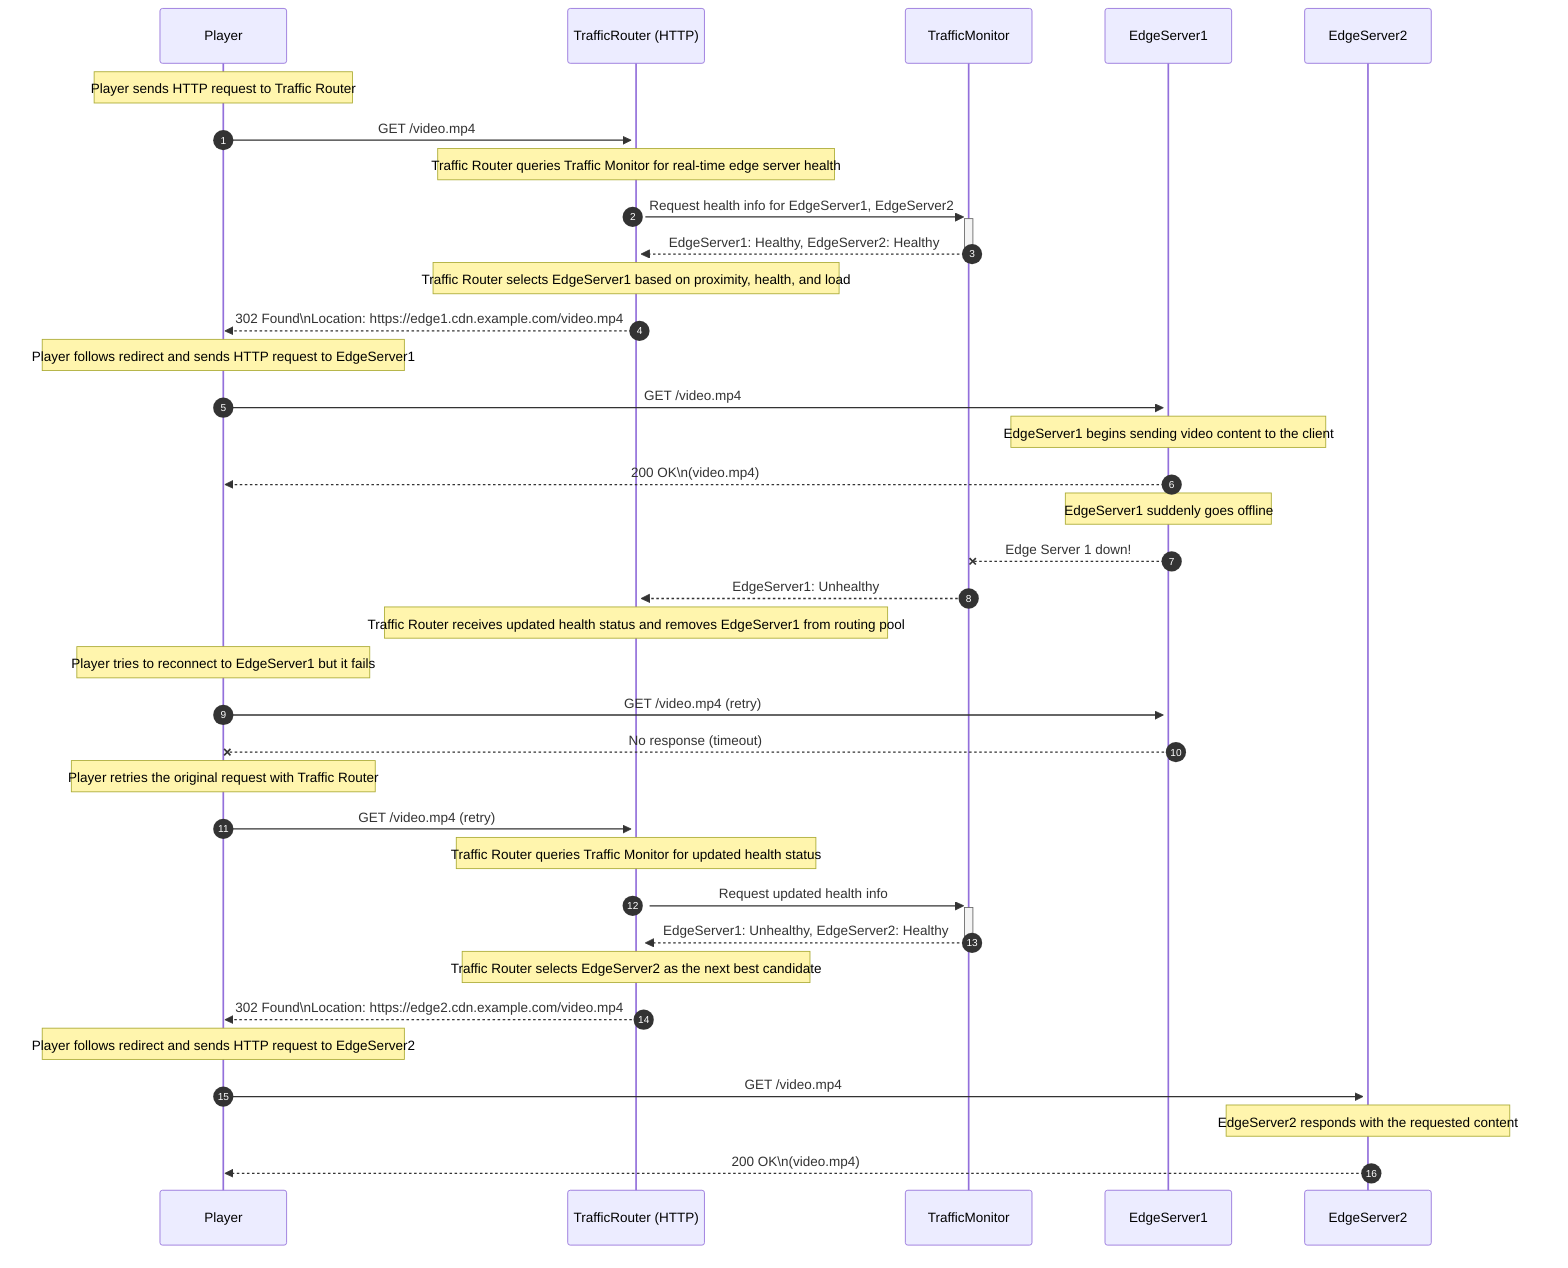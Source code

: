 sequenceDiagram
    participant P as Player
    participant TrafficRouter (HTTP)
    participant TrafficMonitor
    participant EdgeServer1
    participant EdgeServer2

autonumber
    Note over P: Player sends HTTP request to Traffic Router
    P->>+TrafficRouter (HTTP): GET /video.mp4

    Note over TrafficRouter (HTTP): Traffic Router queries Traffic Monitor for real-time edge server health
    TrafficRouter (HTTP)->>+TrafficMonitor: Request health info for EdgeServer1, EdgeServer2
    TrafficMonitor-->>-TrafficRouter (HTTP): EdgeServer1: Healthy, EdgeServer2: Healthy

    Note over TrafficRouter (HTTP): Traffic Router selects EdgeServer1 based on proximity, health, and load
    TrafficRouter (HTTP)-->>P: 302 Found\nLocation: https://edge1.cdn.example.com/video.mp4

    Note over P: Player follows redirect and sends HTTP request to EdgeServer1
    P->>+EdgeServer1: GET /video.mp4

    Note over EdgeServer1: EdgeServer1 begins sending video content to the client
    EdgeServer1-->>P: 200 OK\n(video.mp4)

    Note over EdgeServer1: EdgeServer1 suddenly goes offline
    EdgeServer1--xTrafficMonitor: Edge Server 1 down!
    TrafficMonitor-->>TrafficRouter (HTTP): EdgeServer1: Unhealthy

    Note over TrafficRouter (HTTP): Traffic Router receives updated health status and removes EdgeServer1 from routing pool

    Note over P: Player tries to reconnect to EdgeServer1 but it fails
    P->>+EdgeServer1: GET /video.mp4 (retry)
    EdgeServer1--xP: No response (timeout)

    Note over P: Player retries the original request with Traffic Router
    P->>+TrafficRouter (HTTP): GET /video.mp4 (retry)

    Note over TrafficRouter (HTTP): Traffic Router queries Traffic Monitor for updated health status
    TrafficRouter (HTTP)->>+TrafficMonitor: Request updated health info
    TrafficMonitor-->>-TrafficRouter (HTTP): EdgeServer1: Unhealthy, EdgeServer2: Healthy

    Note over TrafficRouter (HTTP): Traffic Router selects EdgeServer2 as the next best candidate
    TrafficRouter (HTTP)-->>P: 302 Found\nLocation: https://edge2.cdn.example.com/video.mp4

    Note over P: Player follows redirect and sends HTTP request to EdgeServer2
    P->>+EdgeServer2: GET /video.mp4

    Note over EdgeServer2: EdgeServer2 responds with the requested content
    EdgeServer2-->>P: 200 OK\n(video.mp4)